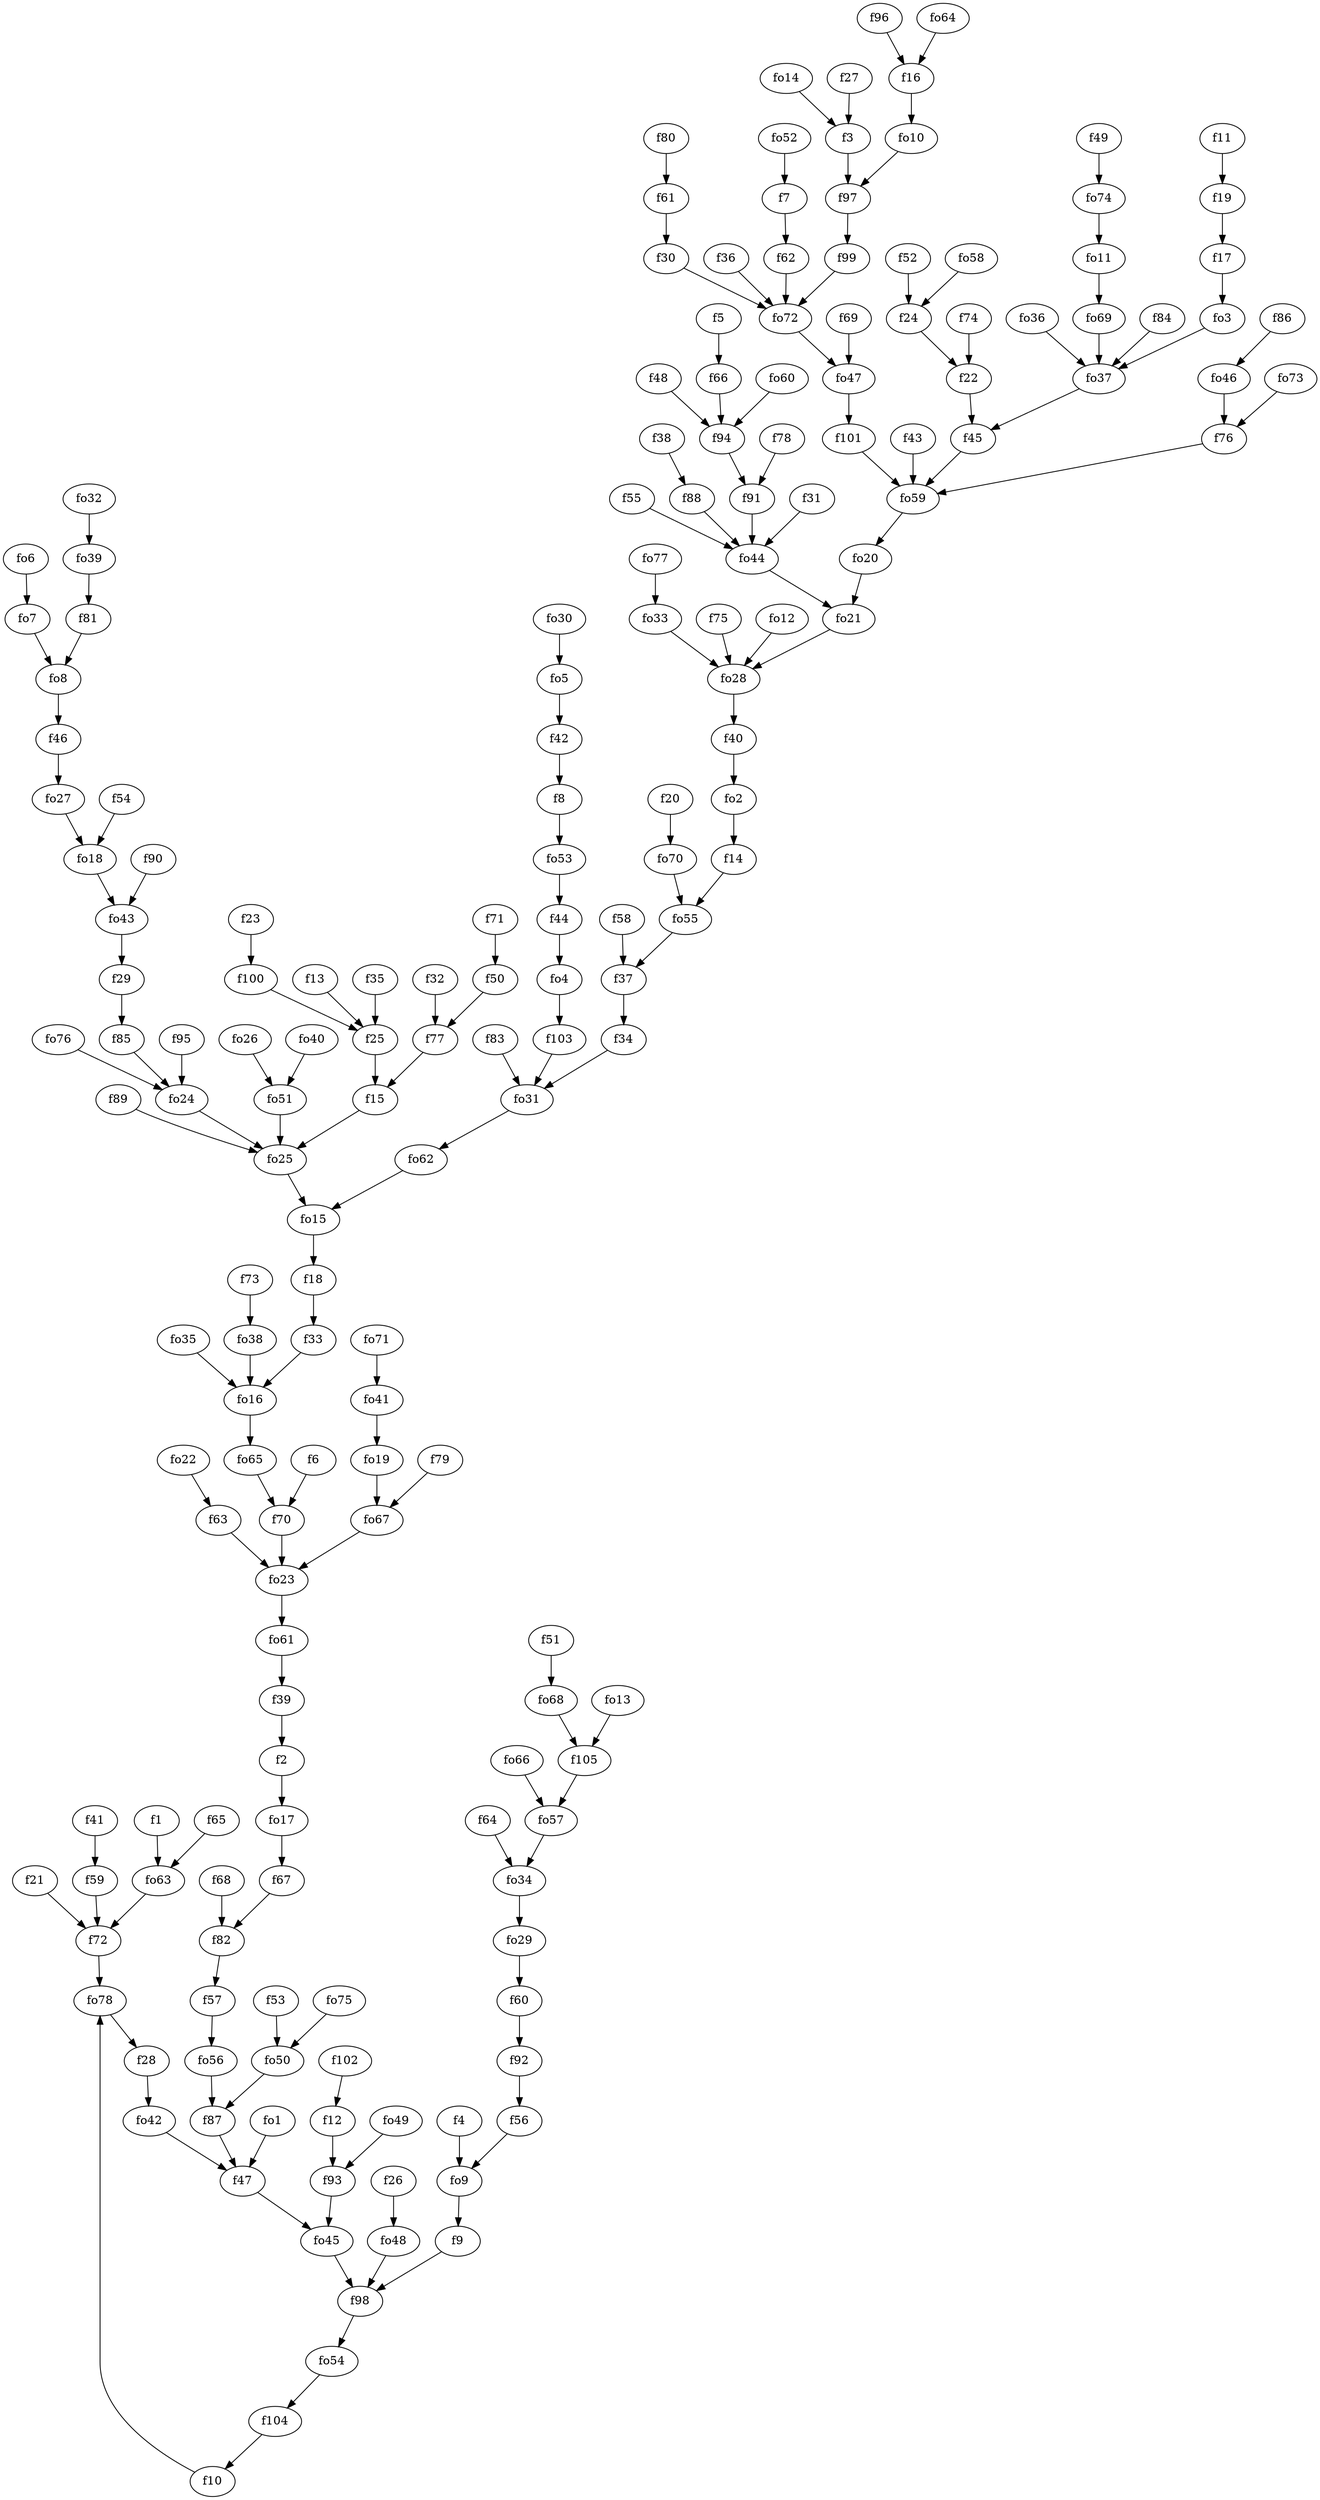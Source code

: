 strict digraph  {
f1;
f2;
f3;
f4;
f5;
f6;
f7;
f8;
f9;
f10;
f11;
f12;
f13;
f14;
f15;
f16;
f17;
f18;
f19;
f20;
f21;
f22;
f23;
f24;
f25;
f26;
f27;
f28;
f29;
f30;
f31;
f32;
f33;
f34;
f35;
f36;
f37;
f38;
f39;
f40;
f41;
f42;
f43;
f44;
f45;
f46;
f47;
f48;
f49;
f50;
f51;
f52;
f53;
f54;
f55;
f56;
f57;
f58;
f59;
f60;
f61;
f62;
f63;
f64;
f65;
f66;
f67;
f68;
f69;
f70;
f71;
f72;
f73;
f74;
f75;
f76;
f77;
f78;
f79;
f80;
f81;
f82;
f83;
f84;
f85;
f86;
f87;
f88;
f89;
f90;
f91;
f92;
f93;
f94;
f95;
f96;
f97;
f98;
f99;
f100;
f101;
f102;
f103;
f104;
f105;
fo1;
fo2;
fo3;
fo4;
fo5;
fo6;
fo7;
fo8;
fo9;
fo10;
fo11;
fo12;
fo13;
fo14;
fo15;
fo16;
fo17;
fo18;
fo19;
fo20;
fo21;
fo22;
fo23;
fo24;
fo25;
fo26;
fo27;
fo28;
fo29;
fo30;
fo31;
fo32;
fo33;
fo34;
fo35;
fo36;
fo37;
fo38;
fo39;
fo40;
fo41;
fo42;
fo43;
fo44;
fo45;
fo46;
fo47;
fo48;
fo49;
fo50;
fo51;
fo52;
fo53;
fo54;
fo55;
fo56;
fo57;
fo58;
fo59;
fo60;
fo61;
fo62;
fo63;
fo64;
fo65;
fo66;
fo67;
fo68;
fo69;
fo70;
fo71;
fo72;
fo73;
fo74;
fo75;
fo76;
fo77;
fo78;
f1 -> fo63  [weight=2];
f2 -> fo17  [weight=2];
f3 -> f97  [weight=2];
f4 -> fo9  [weight=2];
f5 -> f66  [weight=2];
f6 -> f70  [weight=2];
f7 -> f62  [weight=2];
f8 -> fo53  [weight=2];
f9 -> f98  [weight=2];
f10 -> fo78  [weight=2];
f11 -> f19  [weight=2];
f12 -> f93  [weight=2];
f13 -> f25  [weight=2];
f14 -> fo55  [weight=2];
f15 -> fo25  [weight=2];
f16 -> fo10  [weight=2];
f17 -> fo3  [weight=2];
f18 -> f33  [weight=2];
f19 -> f17  [weight=2];
f20 -> fo70  [weight=2];
f21 -> f72  [weight=2];
f22 -> f45  [weight=2];
f23 -> f100  [weight=2];
f24 -> f22  [weight=2];
f25 -> f15  [weight=2];
f26 -> fo48  [weight=2];
f27 -> f3  [weight=2];
f28 -> fo42  [weight=2];
f29 -> f85  [weight=2];
f30 -> fo72  [weight=2];
f31 -> fo44  [weight=2];
f32 -> f77  [weight=2];
f33 -> fo16  [weight=2];
f34 -> fo31  [weight=2];
f35 -> f25  [weight=2];
f36 -> fo72  [weight=2];
f37 -> f34  [weight=2];
f38 -> f88  [weight=2];
f39 -> f2  [weight=2];
f40 -> fo2  [weight=2];
f41 -> f59  [weight=2];
f42 -> f8  [weight=2];
f43 -> fo59  [weight=2];
f44 -> fo4  [weight=2];
f45 -> fo59  [weight=2];
f46 -> fo27  [weight=2];
f47 -> fo45  [weight=2];
f48 -> f94  [weight=2];
f49 -> fo74  [weight=2];
f50 -> f77  [weight=2];
f51 -> fo68  [weight=2];
f52 -> f24  [weight=2];
f53 -> fo50  [weight=2];
f54 -> fo18  [weight=2];
f55 -> fo44  [weight=2];
f56 -> fo9  [weight=2];
f57 -> fo56  [weight=2];
f58 -> f37  [weight=2];
f59 -> f72  [weight=2];
f60 -> f92  [weight=2];
f61 -> f30  [weight=2];
f62 -> fo72  [weight=2];
f63 -> fo23  [weight=2];
f64 -> fo34  [weight=2];
f65 -> fo63  [weight=2];
f66 -> f94  [weight=2];
f67 -> f82  [weight=2];
f68 -> f82  [weight=2];
f69 -> fo47  [weight=2];
f70 -> fo23  [weight=2];
f71 -> f50  [weight=2];
f72 -> fo78  [weight=2];
f73 -> fo38  [weight=2];
f74 -> f22  [weight=2];
f75 -> fo28  [weight=2];
f76 -> fo59  [weight=2];
f77 -> f15  [weight=2];
f78 -> f91  [weight=2];
f79 -> fo67  [weight=2];
f80 -> f61  [weight=2];
f81 -> fo8  [weight=2];
f82 -> f57  [weight=2];
f83 -> fo31  [weight=2];
f84 -> fo37  [weight=2];
f85 -> fo24  [weight=2];
f86 -> fo46  [weight=2];
f87 -> f47  [weight=2];
f88 -> fo44  [weight=2];
f89 -> fo25  [weight=2];
f90 -> fo43  [weight=2];
f91 -> fo44  [weight=2];
f92 -> f56  [weight=2];
f93 -> fo45  [weight=2];
f94 -> f91  [weight=2];
f95 -> fo24  [weight=2];
f96 -> f16  [weight=2];
f97 -> f99  [weight=2];
f98 -> fo54  [weight=2];
f99 -> fo72  [weight=2];
f100 -> f25  [weight=2];
f101 -> fo59  [weight=2];
f102 -> f12  [weight=2];
f103 -> fo31  [weight=2];
f104 -> f10  [weight=2];
f105 -> fo57  [weight=2];
fo1 -> f47  [weight=2];
fo2 -> f14  [weight=2];
fo3 -> fo37  [weight=2];
fo4 -> f103  [weight=2];
fo5 -> f42  [weight=2];
fo6 -> fo7  [weight=2];
fo7 -> fo8  [weight=2];
fo8 -> f46  [weight=2];
fo9 -> f9  [weight=2];
fo10 -> f97  [weight=2];
fo11 -> fo69  [weight=2];
fo12 -> fo28  [weight=2];
fo13 -> f105  [weight=2];
fo14 -> f3  [weight=2];
fo15 -> f18  [weight=2];
fo16 -> fo65  [weight=2];
fo17 -> f67  [weight=2];
fo18 -> fo43  [weight=2];
fo19 -> fo67  [weight=2];
fo20 -> fo21  [weight=2];
fo21 -> fo28  [weight=2];
fo22 -> f63  [weight=2];
fo23 -> fo61  [weight=2];
fo24 -> fo25  [weight=2];
fo25 -> fo15  [weight=2];
fo26 -> fo51  [weight=2];
fo27 -> fo18  [weight=2];
fo28 -> f40  [weight=2];
fo29 -> f60  [weight=2];
fo30 -> fo5  [weight=2];
fo31 -> fo62  [weight=2];
fo32 -> fo39  [weight=2];
fo33 -> fo28  [weight=2];
fo34 -> fo29  [weight=2];
fo35 -> fo16  [weight=2];
fo36 -> fo37  [weight=2];
fo37 -> f45  [weight=2];
fo38 -> fo16  [weight=2];
fo39 -> f81  [weight=2];
fo40 -> fo51  [weight=2];
fo41 -> fo19  [weight=2];
fo42 -> f47  [weight=2];
fo43 -> f29  [weight=2];
fo44 -> fo21  [weight=2];
fo45 -> f98  [weight=2];
fo46 -> f76  [weight=2];
fo47 -> f101  [weight=2];
fo48 -> f98  [weight=2];
fo49 -> f93  [weight=2];
fo50 -> f87  [weight=2];
fo51 -> fo25  [weight=2];
fo52 -> f7  [weight=2];
fo53 -> f44  [weight=2];
fo54 -> f104  [weight=2];
fo55 -> f37  [weight=2];
fo56 -> f87  [weight=2];
fo57 -> fo34  [weight=2];
fo58 -> f24  [weight=2];
fo59 -> fo20  [weight=2];
fo60 -> f94  [weight=2];
fo61 -> f39  [weight=2];
fo62 -> fo15  [weight=2];
fo63 -> f72  [weight=2];
fo64 -> f16  [weight=2];
fo65 -> f70  [weight=2];
fo66 -> fo57  [weight=2];
fo67 -> fo23  [weight=2];
fo68 -> f105  [weight=2];
fo69 -> fo37  [weight=2];
fo70 -> fo55  [weight=2];
fo71 -> fo41  [weight=2];
fo72 -> fo47  [weight=2];
fo73 -> f76  [weight=2];
fo74 -> fo11  [weight=2];
fo75 -> fo50  [weight=2];
fo76 -> fo24  [weight=2];
fo77 -> fo33  [weight=2];
fo78 -> f28  [weight=2];
}
